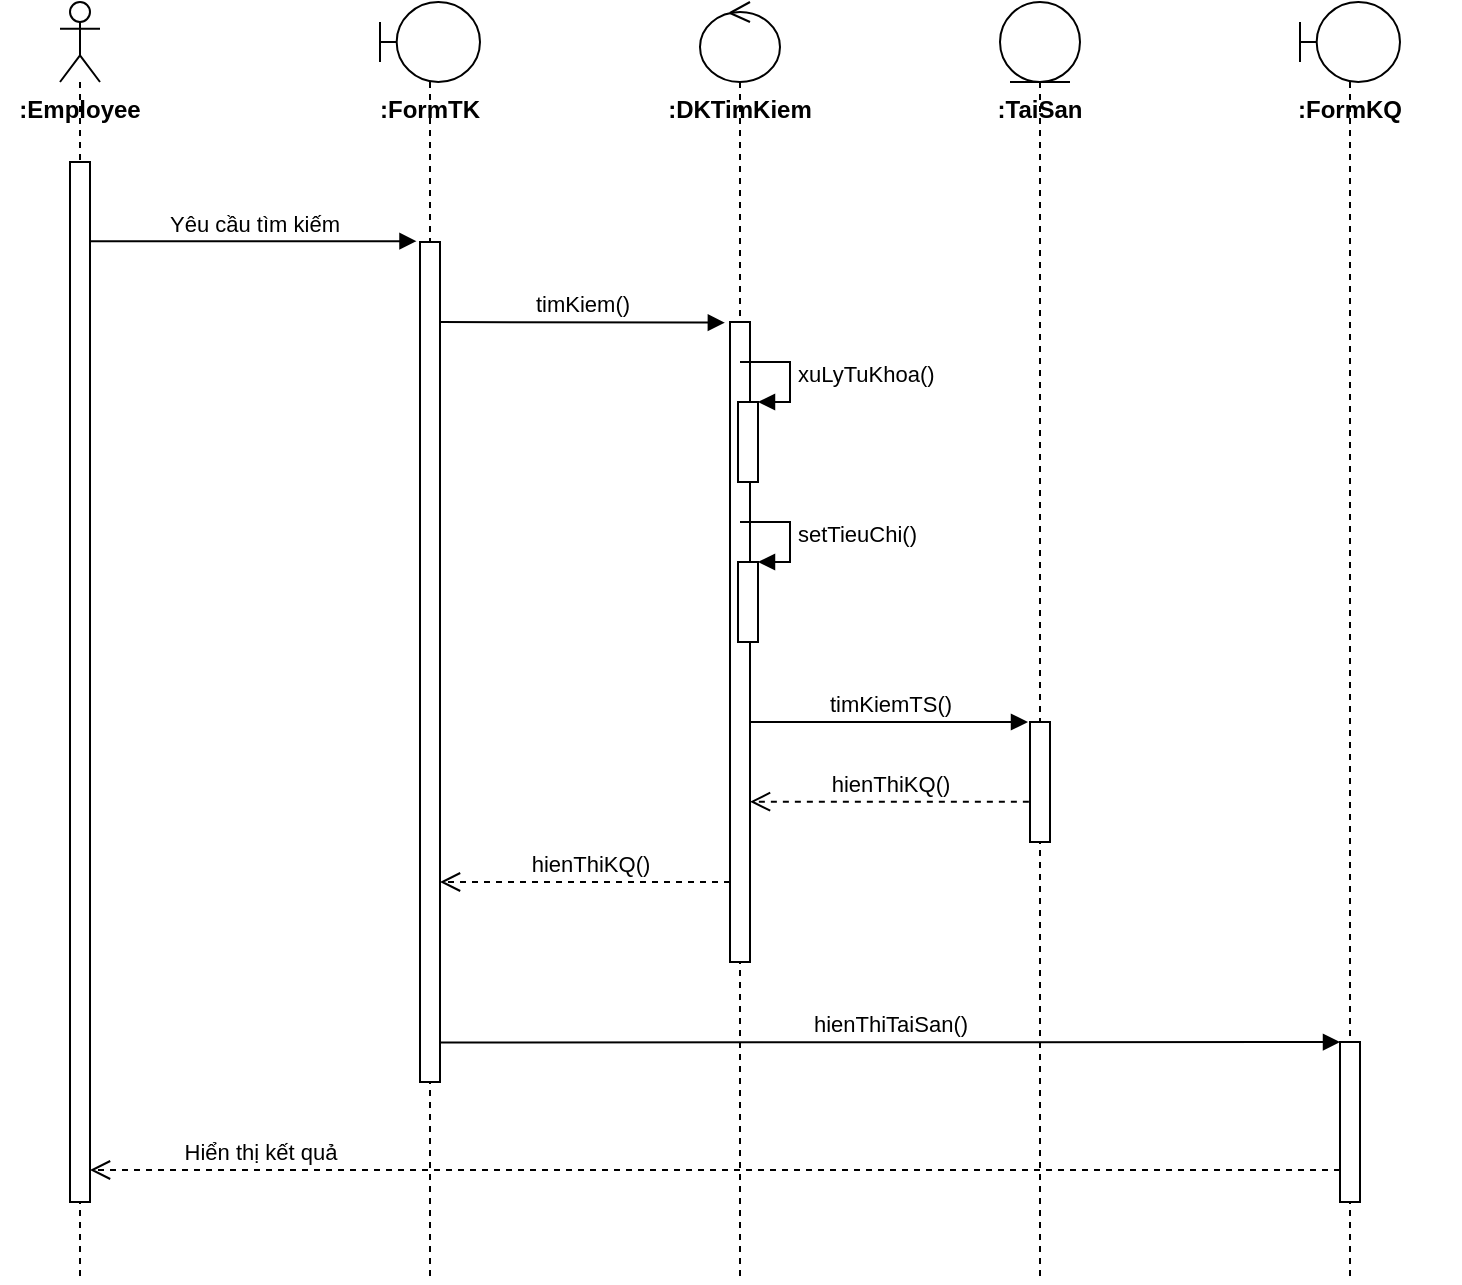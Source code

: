 <mxfile version="14.1.9" type="github" pages="4">
  <diagram id="N7QNM568emhEB9D24lQk" name="timkiem">
    <mxGraphModel dx="1185" dy="635" grid="0" gridSize="10" guides="1" tooltips="1" connect="1" arrows="1" fold="1" page="1" pageScale="1" pageWidth="827" pageHeight="1169" math="0" shadow="0">
      <root>
        <mxCell id="0" />
        <mxCell id="1" parent="0" />
        <mxCell id="STvikH6vyYPBjX1VVgPk-1" value="" style="shape=umlLifeline;participant=umlActor;perimeter=lifelinePerimeter;whiteSpace=wrap;html=1;container=1;collapsible=0;recursiveResize=0;verticalAlign=top;spacingTop=36;outlineConnect=0;" parent="1" vertex="1">
          <mxGeometry x="70" y="40" width="20" height="640" as="geometry" />
        </mxCell>
        <mxCell id="STvikH6vyYPBjX1VVgPk-11" value="" style="html=1;points=[];perimeter=orthogonalPerimeter;" parent="STvikH6vyYPBjX1VVgPk-1" vertex="1">
          <mxGeometry x="5" y="80" width="10" height="520" as="geometry" />
        </mxCell>
        <mxCell id="STvikH6vyYPBjX1VVgPk-2" value="" style="shape=umlLifeline;participant=umlBoundary;perimeter=lifelinePerimeter;whiteSpace=wrap;html=1;container=1;collapsible=0;recursiveResize=0;verticalAlign=top;spacingTop=36;outlineConnect=0;" parent="1" vertex="1">
          <mxGeometry x="230" y="40" width="50" height="640" as="geometry" />
        </mxCell>
        <mxCell id="STvikH6vyYPBjX1VVgPk-12" value="" style="html=1;points=[];perimeter=orthogonalPerimeter;" parent="STvikH6vyYPBjX1VVgPk-2" vertex="1">
          <mxGeometry x="20" y="120" width="10" height="420" as="geometry" />
        </mxCell>
        <mxCell id="STvikH6vyYPBjX1VVgPk-3" value="" style="shape=umlLifeline;participant=umlEntity;perimeter=lifelinePerimeter;whiteSpace=wrap;html=1;container=1;collapsible=0;recursiveResize=0;verticalAlign=top;spacingTop=36;outlineConnect=0;" parent="1" vertex="1">
          <mxGeometry x="540" y="40" width="40" height="640" as="geometry" />
        </mxCell>
        <mxCell id="STvikH6vyYPBjX1VVgPk-16" value="" style="html=1;points=[];perimeter=orthogonalPerimeter;" parent="STvikH6vyYPBjX1VVgPk-3" vertex="1">
          <mxGeometry x="15" y="360" width="10" height="60" as="geometry" />
        </mxCell>
        <mxCell id="STvikH6vyYPBjX1VVgPk-4" value="" style="shape=umlLifeline;participant=umlControl;perimeter=lifelinePerimeter;whiteSpace=wrap;html=1;container=1;collapsible=0;recursiveResize=0;verticalAlign=top;spacingTop=36;outlineConnect=0;" parent="1" vertex="1">
          <mxGeometry x="390" y="40" width="40" height="640" as="geometry" />
        </mxCell>
        <mxCell id="STvikH6vyYPBjX1VVgPk-15" value="" style="html=1;points=[];perimeter=orthogonalPerimeter;" parent="STvikH6vyYPBjX1VVgPk-4" vertex="1">
          <mxGeometry x="15" y="160" width="10" height="320" as="geometry" />
        </mxCell>
        <mxCell id="STvikH6vyYPBjX1VVgPk-19" value="" style="html=1;points=[];perimeter=orthogonalPerimeter;" parent="STvikH6vyYPBjX1VVgPk-4" vertex="1">
          <mxGeometry x="19" y="200" width="10" height="40" as="geometry" />
        </mxCell>
        <mxCell id="STvikH6vyYPBjX1VVgPk-20" value="xuLyTuKhoa()" style="edgeStyle=orthogonalEdgeStyle;html=1;align=left;spacingLeft=2;endArrow=block;rounded=0;entryX=1;entryY=0;" parent="STvikH6vyYPBjX1VVgPk-4" target="STvikH6vyYPBjX1VVgPk-19" edge="1">
          <mxGeometry relative="1" as="geometry">
            <mxPoint x="20" y="180" as="sourcePoint" />
            <Array as="points">
              <mxPoint x="45" y="180" />
            </Array>
          </mxGeometry>
        </mxCell>
        <mxCell id="STvikH6vyYPBjX1VVgPk-21" value="" style="html=1;points=[];perimeter=orthogonalPerimeter;" parent="STvikH6vyYPBjX1VVgPk-4" vertex="1">
          <mxGeometry x="19" y="280" width="10" height="40" as="geometry" />
        </mxCell>
        <mxCell id="STvikH6vyYPBjX1VVgPk-22" value="setTieuChi()" style="edgeStyle=orthogonalEdgeStyle;html=1;align=left;spacingLeft=2;endArrow=block;rounded=0;entryX=1;entryY=0;" parent="STvikH6vyYPBjX1VVgPk-4" target="STvikH6vyYPBjX1VVgPk-21" edge="1">
          <mxGeometry relative="1" as="geometry">
            <mxPoint x="20" y="260" as="sourcePoint" />
            <Array as="points">
              <mxPoint x="45" y="260" />
            </Array>
          </mxGeometry>
        </mxCell>
        <mxCell id="STvikH6vyYPBjX1VVgPk-5" value="" style="shape=umlLifeline;participant=umlBoundary;perimeter=lifelinePerimeter;whiteSpace=wrap;html=1;container=1;collapsible=0;recursiveResize=0;verticalAlign=top;spacingTop=36;outlineConnect=0;" parent="1" vertex="1">
          <mxGeometry x="690" y="40" width="50" height="640" as="geometry" />
        </mxCell>
        <mxCell id="STvikH6vyYPBjX1VVgPk-17" value="" style="html=1;points=[];perimeter=orthogonalPerimeter;" parent="STvikH6vyYPBjX1VVgPk-5" vertex="1">
          <mxGeometry x="20" y="520" width="10" height="80" as="geometry" />
        </mxCell>
        <mxCell id="STvikH6vyYPBjX1VVgPk-6" value=":Employee" style="text;align=center;fontStyle=1;verticalAlign=middle;spacingLeft=3;spacingRight=3;strokeColor=none;rotatable=0;points=[[0,0.5],[1,0.5]];portConstraint=eastwest;" parent="1" vertex="1">
          <mxGeometry x="40" y="80" width="80" height="26" as="geometry" />
        </mxCell>
        <mxCell id="STvikH6vyYPBjX1VVgPk-7" value=":FormTK" style="text;align=center;fontStyle=1;verticalAlign=middle;spacingLeft=3;spacingRight=3;strokeColor=none;rotatable=0;points=[[0,0.5],[1,0.5]];portConstraint=eastwest;" parent="1" vertex="1">
          <mxGeometry x="215" y="80" width="80" height="26" as="geometry" />
        </mxCell>
        <mxCell id="STvikH6vyYPBjX1VVgPk-8" value=":DKTimKiem" style="text;align=center;fontStyle=1;verticalAlign=middle;spacingLeft=3;spacingRight=3;strokeColor=none;rotatable=0;points=[[0,0.5],[1,0.5]];portConstraint=eastwest;" parent="1" vertex="1">
          <mxGeometry x="370" y="80" width="80" height="26" as="geometry" />
        </mxCell>
        <mxCell id="STvikH6vyYPBjX1VVgPk-9" value=":TaiSan" style="text;align=center;fontStyle=1;verticalAlign=middle;spacingLeft=3;spacingRight=3;strokeColor=none;rotatable=0;points=[[0,0.5],[1,0.5]];portConstraint=eastwest;" parent="1" vertex="1">
          <mxGeometry x="520" y="80" width="80" height="26" as="geometry" />
        </mxCell>
        <mxCell id="STvikH6vyYPBjX1VVgPk-10" value=":FormKQ" style="text;align=center;fontStyle=1;verticalAlign=middle;spacingLeft=3;spacingRight=3;strokeColor=none;rotatable=0;points=[[0,0.5],[1,0.5]];portConstraint=eastwest;" parent="1" vertex="1">
          <mxGeometry x="660" y="80" width="110" height="26" as="geometry" />
        </mxCell>
        <mxCell id="STvikH6vyYPBjX1VVgPk-13" value="Yêu cầu tìm kiếm" style="html=1;verticalAlign=bottom;endArrow=block;entryX=-0.176;entryY=-0.001;entryDx=0;entryDy=0;entryPerimeter=0;" parent="1" source="STvikH6vyYPBjX1VVgPk-11" edge="1" target="STvikH6vyYPBjX1VVgPk-12">
          <mxGeometry width="80" relative="1" as="geometry">
            <mxPoint x="370" y="430" as="sourcePoint" />
            <mxPoint x="240" y="160" as="targetPoint" />
          </mxGeometry>
        </mxCell>
        <mxCell id="STvikH6vyYPBjX1VVgPk-23" value="timKiemTS()" style="html=1;verticalAlign=bottom;endArrow=block;entryX=-0.1;entryY=0;entryDx=0;entryDy=0;entryPerimeter=0;" parent="1" target="STvikH6vyYPBjX1VVgPk-16" edge="1">
          <mxGeometry width="80" relative="1" as="geometry">
            <mxPoint x="415" y="400" as="sourcePoint" />
            <mxPoint x="450" y="430" as="targetPoint" />
          </mxGeometry>
        </mxCell>
        <mxCell id="STvikH6vyYPBjX1VVgPk-25" value="hienThiKQ()" style="html=1;verticalAlign=bottom;endArrow=open;dashed=1;endSize=8;exitX=-0.057;exitY=0.664;exitDx=0;exitDy=0;exitPerimeter=0;" parent="1" source="STvikH6vyYPBjX1VVgPk-16" edge="1" target="STvikH6vyYPBjX1VVgPk-15">
          <mxGeometry relative="1" as="geometry">
            <mxPoint x="530" y="460" as="sourcePoint" />
            <mxPoint x="420" y="460" as="targetPoint" />
          </mxGeometry>
        </mxCell>
        <mxCell id="STvikH6vyYPBjX1VVgPk-26" value="Hiển thị kết quả" style="html=1;verticalAlign=bottom;endArrow=open;dashed=1;endSize=8;exitX=0;exitY=0.8;exitDx=0;exitDy=0;exitPerimeter=0;" parent="1" source="STvikH6vyYPBjX1VVgPk-17" target="STvikH6vyYPBjX1VVgPk-11" edge="1">
          <mxGeometry x="0.728" relative="1" as="geometry">
            <mxPoint x="710" y="590" as="sourcePoint" />
            <mxPoint x="100" y="620" as="targetPoint" />
            <mxPoint as="offset" />
          </mxGeometry>
        </mxCell>
        <mxCell id="STvikH6vyYPBjX1VVgPk-27" value="hienThiTaiSan()" style="html=1;verticalAlign=bottom;endArrow=block;exitX=0.957;exitY=0.953;exitDx=0;exitDy=0;exitPerimeter=0;entryX=0;entryY=0;entryDx=0;entryDy=0;entryPerimeter=0;" parent="1" source="STvikH6vyYPBjX1VVgPk-12" target="STvikH6vyYPBjX1VVgPk-17" edge="1">
          <mxGeometry width="80" relative="1" as="geometry">
            <mxPoint x="370" y="430" as="sourcePoint" />
            <mxPoint x="450" y="430" as="targetPoint" />
          </mxGeometry>
        </mxCell>
        <mxCell id="STvikH6vyYPBjX1VVgPk-28" value="hienThiKQ()" style="html=1;verticalAlign=bottom;endArrow=open;dashed=1;endSize=8;exitX=0;exitY=0.875;exitDx=0;exitDy=0;exitPerimeter=0;" parent="1" target="STvikH6vyYPBjX1VVgPk-12" edge="1" source="STvikH6vyYPBjX1VVgPk-15">
          <mxGeometry x="-0.035" relative="1" as="geometry">
            <mxPoint x="400" y="500" as="sourcePoint" />
            <mxPoint x="260" y="360" as="targetPoint" />
            <mxPoint as="offset" />
          </mxGeometry>
        </mxCell>
        <mxCell id="nNME9LUKxx_dG5T4wS7c-7" value="timKiem()" style="html=1;verticalAlign=bottom;endArrow=block;entryX=-0.257;entryY=0.001;entryDx=0;entryDy=0;entryPerimeter=0;" edge="1" parent="1" target="STvikH6vyYPBjX1VVgPk-15">
          <mxGeometry width="80" relative="1" as="geometry">
            <mxPoint x="260" y="200" as="sourcePoint" />
            <mxPoint x="340" y="200" as="targetPoint" />
            <mxPoint as="offset" />
          </mxGeometry>
        </mxCell>
      </root>
    </mxGraphModel>
  </diagram>
  <diagram id="e_X-K4zty8SQ4Ms6JnG7" name="login">
    <mxGraphModel dx="1422" dy="762" grid="0" gridSize="10" guides="1" tooltips="1" connect="1" arrows="1" fold="1" page="1" pageScale="1" pageWidth="827" pageHeight="1169" math="0" shadow="0">
      <root>
        <mxCell id="JY8GguEwTx7QUMx0Gexd-0" />
        <mxCell id="JY8GguEwTx7QUMx0Gexd-1" parent="JY8GguEwTx7QUMx0Gexd-0" />
        <mxCell id="rKTTFw1DM9m1hrGTAbsE-2" value=":HomeScreen" style="shape=umlLifeline;perimeter=lifelinePerimeter;whiteSpace=wrap;html=1;container=1;collapsible=0;recursiveResize=0;outlineConnect=0;fillColor=#ffffff;" vertex="1" parent="JY8GguEwTx7QUMx0Gexd-1">
          <mxGeometry x="840" y="80" width="100" height="760" as="geometry" />
        </mxCell>
        <mxCell id="rKTTFw1DM9m1hrGTAbsE-4" value="" style="html=1;points=[];perimeter=orthogonalPerimeter;fillColor=#ffffff;" vertex="1" parent="rKTTFw1DM9m1hrGTAbsE-2">
          <mxGeometry x="45" y="640" width="10" height="90" as="geometry" />
        </mxCell>
        <mxCell id="JY8GguEwTx7QUMx0Gexd-3" value="" style="shape=umlLifeline;participant=umlActor;perimeter=lifelinePerimeter;whiteSpace=wrap;html=1;container=1;collapsible=0;recursiveResize=0;verticalAlign=top;spacingTop=36;outlineConnect=0;" parent="JY8GguEwTx7QUMx0Gexd-1" vertex="1">
          <mxGeometry x="90" y="80" width="20" height="760" as="geometry" />
        </mxCell>
        <mxCell id="JY8GguEwTx7QUMx0Gexd-13" value="" style="html=1;points=[];perimeter=orthogonalPerimeter;" parent="JY8GguEwTx7QUMx0Gexd-3" vertex="1">
          <mxGeometry x="5" y="80" width="10" height="660" as="geometry" />
        </mxCell>
        <mxCell id="JY8GguEwTx7QUMx0Gexd-4" value=":Employee" style="text;align=center;fontStyle=1;verticalAlign=middle;spacingLeft=3;spacingRight=3;strokeColor=none;rotatable=0;points=[[0,0.5],[1,0.5]];portConstraint=eastwest;" parent="JY8GguEwTx7QUMx0Gexd-1" vertex="1">
          <mxGeometry x="60" y="120" width="80" height="26" as="geometry" />
        </mxCell>
        <mxCell id="JY8GguEwTx7QUMx0Gexd-5" value="" style="shape=umlLifeline;participant=umlBoundary;perimeter=lifelinePerimeter;whiteSpace=wrap;html=1;container=1;collapsible=0;recursiveResize=0;verticalAlign=top;spacingTop=36;outlineConnect=0;" parent="JY8GguEwTx7QUMx0Gexd-1" vertex="1">
          <mxGeometry x="270" y="80" width="50" height="760" as="geometry" />
        </mxCell>
        <mxCell id="JY8GguEwTx7QUMx0Gexd-14" value="" style="html=1;points=[];perimeter=orthogonalPerimeter;" parent="JY8GguEwTx7QUMx0Gexd-5" vertex="1">
          <mxGeometry x="20" y="120" width="10" height="550" as="geometry" />
        </mxCell>
        <mxCell id="JY8GguEwTx7QUMx0Gexd-6" value=":FormDangNhap" style="text;align=center;fontStyle=1;verticalAlign=middle;spacingLeft=3;spacingRight=3;strokeColor=none;rotatable=0;points=[[0,0.5],[1,0.5]];portConstraint=eastwest;" parent="JY8GguEwTx7QUMx0Gexd-1" vertex="1">
          <mxGeometry x="260" y="120" width="80" height="26" as="geometry" />
        </mxCell>
        <mxCell id="JY8GguEwTx7QUMx0Gexd-9" value="" style="shape=umlLifeline;participant=umlControl;perimeter=lifelinePerimeter;whiteSpace=wrap;html=1;container=1;collapsible=0;recursiveResize=0;verticalAlign=top;spacingTop=36;outlineConnect=0;" parent="JY8GguEwTx7QUMx0Gexd-1" vertex="1">
          <mxGeometry x="470" y="78" width="40" height="762" as="geometry" />
        </mxCell>
        <mxCell id="JY8GguEwTx7QUMx0Gexd-17" value="" style="html=1;points=[];perimeter=orthogonalPerimeter;" parent="JY8GguEwTx7QUMx0Gexd-9" vertex="1">
          <mxGeometry x="15" y="162" width="10" height="408" as="geometry" />
        </mxCell>
        <mxCell id="JY8GguEwTx7QUMx0Gexd-10" value=":DKDangNhap" style="text;align=center;fontStyle=1;verticalAlign=middle;spacingLeft=3;spacingRight=3;strokeColor=none;rotatable=0;points=[[0,0.5],[1,0.5]];portConstraint=eastwest;" parent="JY8GguEwTx7QUMx0Gexd-1" vertex="1">
          <mxGeometry x="450" y="120" width="80" height="26" as="geometry" />
        </mxCell>
        <mxCell id="JY8GguEwTx7QUMx0Gexd-11" value="" style="shape=umlLifeline;participant=umlEntity;perimeter=lifelinePerimeter;whiteSpace=wrap;html=1;container=1;collapsible=0;recursiveResize=0;verticalAlign=top;spacingTop=36;outlineConnect=0;" parent="JY8GguEwTx7QUMx0Gexd-1" vertex="1">
          <mxGeometry x="670" y="80" width="40" height="760" as="geometry" />
        </mxCell>
        <mxCell id="JY8GguEwTx7QUMx0Gexd-20" value="" style="html=1;points=[];perimeter=orthogonalPerimeter;" parent="JY8GguEwTx7QUMx0Gexd-11" vertex="1">
          <mxGeometry x="15" y="200" width="10" height="320" as="geometry" />
        </mxCell>
        <mxCell id="rKTTFw1DM9m1hrGTAbsE-5" value="" style="html=1;points=[];perimeter=orthogonalPerimeter;fillColor=#ffffff;" vertex="1" parent="JY8GguEwTx7QUMx0Gexd-11">
          <mxGeometry x="20" y="260" width="10" height="40" as="geometry" />
        </mxCell>
        <mxCell id="rKTTFw1DM9m1hrGTAbsE-6" value="kiemTraTK&lt;br&gt;(String, String)" style="edgeStyle=orthogonalEdgeStyle;html=1;align=left;spacingLeft=2;endArrow=block;rounded=0;entryX=1;entryY=0;" edge="1" target="rKTTFw1DM9m1hrGTAbsE-5" parent="JY8GguEwTx7QUMx0Gexd-11">
          <mxGeometry relative="1" as="geometry">
            <mxPoint x="25" y="240" as="sourcePoint" />
            <Array as="points">
              <mxPoint x="50" y="240" />
            </Array>
          </mxGeometry>
        </mxCell>
        <mxCell id="JY8GguEwTx7QUMx0Gexd-12" value=":TaiKhoan" style="text;align=center;fontStyle=1;verticalAlign=middle;spacingLeft=3;spacingRight=3;strokeColor=none;rotatable=0;points=[[0,0.5],[1,0.5]];portConstraint=eastwest;" parent="JY8GguEwTx7QUMx0Gexd-1" vertex="1">
          <mxGeometry x="650" y="120" width="80" height="26" as="geometry" />
        </mxCell>
        <mxCell id="JY8GguEwTx7QUMx0Gexd-15" value="Nhập userName &amp;amp; password" style="html=1;verticalAlign=bottom;endArrow=block;entryX=0;entryY=0;" parent="JY8GguEwTx7QUMx0Gexd-1" source="JY8GguEwTx7QUMx0Gexd-13" target="JY8GguEwTx7QUMx0Gexd-14" edge="1">
          <mxGeometry relative="1" as="geometry">
            <mxPoint x="150" y="230" as="sourcePoint" />
          </mxGeometry>
        </mxCell>
        <mxCell id="JY8GguEwTx7QUMx0Gexd-19" value="return true" style="html=1;verticalAlign=bottom;endArrow=open;dashed=1;endSize=8;exitX=0;exitY=0.95;" parent="JY8GguEwTx7QUMx0Gexd-1" source="JY8GguEwTx7QUMx0Gexd-17" target="JY8GguEwTx7QUMx0Gexd-14" edge="1">
          <mxGeometry relative="1" as="geometry">
            <mxPoint x="420" y="308" as="targetPoint" />
          </mxGeometry>
        </mxCell>
        <mxCell id="JY8GguEwTx7QUMx0Gexd-18" value="dangNhap(String, String)" style="html=1;verticalAlign=bottom;endArrow=block;entryX=0;entryY=0;" parent="JY8GguEwTx7QUMx0Gexd-1" target="JY8GguEwTx7QUMx0Gexd-17" edge="1">
          <mxGeometry x="-0.05" relative="1" as="geometry">
            <mxPoint x="300" y="240" as="sourcePoint" />
            <mxPoint as="offset" />
          </mxGeometry>
        </mxCell>
        <mxCell id="JY8GguEwTx7QUMx0Gexd-21" value="kiemTraTK(String,String)" style="html=1;verticalAlign=bottom;endArrow=block;entryX=0;entryY=0;" parent="JY8GguEwTx7QUMx0Gexd-1" source="JY8GguEwTx7QUMx0Gexd-17" target="JY8GguEwTx7QUMx0Gexd-20" edge="1">
          <mxGeometry relative="1" as="geometry">
            <mxPoint x="620" y="280" as="sourcePoint" />
          </mxGeometry>
        </mxCell>
        <mxCell id="JY8GguEwTx7QUMx0Gexd-22" value="return true" style="html=1;verticalAlign=bottom;endArrow=open;dashed=1;endSize=8;exitX=0;exitY=0.95;" parent="JY8GguEwTx7QUMx0Gexd-1" source="JY8GguEwTx7QUMx0Gexd-20" target="JY8GguEwTx7QUMx0Gexd-17" edge="1">
          <mxGeometry relative="1" as="geometry">
            <mxPoint x="620" y="356" as="targetPoint" />
          </mxGeometry>
        </mxCell>
        <mxCell id="JY8GguEwTx7QUMx0Gexd-25" value="return false" style="html=1;verticalAlign=bottom;endArrow=open;dashed=1;endSize=8;exitX=-0.1;exitY=0.5;exitDx=0;exitDy=0;exitPerimeter=0;" parent="JY8GguEwTx7QUMx0Gexd-1" source="JY8GguEwTx7QUMx0Gexd-20" target="JY8GguEwTx7QUMx0Gexd-17" edge="1">
          <mxGeometry relative="1" as="geometry">
            <mxPoint x="450" y="430" as="sourcePoint" />
            <mxPoint x="500" y="440" as="targetPoint" />
          </mxGeometry>
        </mxCell>
        <mxCell id="JY8GguEwTx7QUMx0Gexd-26" value="return false" style="html=1;verticalAlign=bottom;endArrow=open;dashed=1;endSize=8;" parent="JY8GguEwTx7QUMx0Gexd-1" source="JY8GguEwTx7QUMx0Gexd-17" edge="1">
          <mxGeometry relative="1" as="geometry">
            <mxPoint x="450" y="480" as="sourcePoint" />
            <mxPoint x="300" y="480" as="targetPoint" />
          </mxGeometry>
        </mxCell>
        <mxCell id="JY8GguEwTx7QUMx0Gexd-27" value="Tài khoản hoặc mật khẩu sai" style="html=1;verticalAlign=bottom;endArrow=open;dashed=1;endSize=8;exitX=0.003;exitY=0.582;exitDx=0;exitDy=0;exitPerimeter=0;" parent="JY8GguEwTx7QUMx0Gexd-1" source="JY8GguEwTx7QUMx0Gexd-14" target="JY8GguEwTx7QUMx0Gexd-13" edge="1">
          <mxGeometry relative="1" as="geometry">
            <mxPoint x="450" y="430" as="sourcePoint" />
            <mxPoint x="370" y="430" as="targetPoint" />
          </mxGeometry>
        </mxCell>
        <mxCell id="rKTTFw1DM9m1hrGTAbsE-8" value="" style="endArrow=none;dashed=1;html=1;entryX=1.003;entryY=0.33;entryDx=0;entryDy=0;entryPerimeter=0;" edge="1" parent="JY8GguEwTx7QUMx0Gexd-1" target="rKTTFw1DM9m1hrGTAbsE-7">
          <mxGeometry width="50" height="50" relative="1" as="geometry">
            <mxPoint x="40" y="540" as="sourcePoint" />
            <mxPoint x="944" y="540" as="targetPoint" />
          </mxGeometry>
        </mxCell>
        <mxCell id="rKTTFw1DM9m1hrGTAbsE-10" value="Đăng nhập không thành công" style="text;html=1;strokeColor=none;fillColor=none;align=center;verticalAlign=middle;whiteSpace=wrap;rounded=0;" vertex="1" parent="JY8GguEwTx7QUMx0Gexd-1">
          <mxGeometry x="60" y="440" width="160" height="20" as="geometry" />
        </mxCell>
        <mxCell id="rKTTFw1DM9m1hrGTAbsE-11" value="Đăng nhập thành công" style="text;html=1;strokeColor=none;fillColor=none;align=center;verticalAlign=middle;whiteSpace=wrap;rounded=0;" vertex="1" parent="JY8GguEwTx7QUMx0Gexd-1">
          <mxGeometry x="40" y="550" width="160" height="20" as="geometry" />
        </mxCell>
        <mxCell id="rKTTFw1DM9m1hrGTAbsE-12" value="" style="html=1;points=[];perimeter=orthogonalPerimeter;fillColor=#ffffff;" vertex="1" parent="JY8GguEwTx7QUMx0Gexd-1">
          <mxGeometry x="295" y="670" width="10" height="40" as="geometry" />
        </mxCell>
        <mxCell id="rKTTFw1DM9m1hrGTAbsE-13" value="hide()" style="edgeStyle=orthogonalEdgeStyle;html=1;align=left;spacingLeft=2;endArrow=block;rounded=0;entryX=1;entryY=0;" edge="1" target="rKTTFw1DM9m1hrGTAbsE-12" parent="JY8GguEwTx7QUMx0Gexd-1" source="JY8GguEwTx7QUMx0Gexd-14">
          <mxGeometry relative="1" as="geometry">
            <mxPoint x="305" y="640" as="sourcePoint" />
            <Array as="points">
              <mxPoint x="330" y="639" />
              <mxPoint x="330" y="670" />
            </Array>
          </mxGeometry>
        </mxCell>
        <mxCell id="rKTTFw1DM9m1hrGTAbsE-14" value="return true" style="html=1;verticalAlign=bottom;endArrow=block;" edge="1" parent="JY8GguEwTx7QUMx0Gexd-1" source="JY8GguEwTx7QUMx0Gexd-14">
          <mxGeometry width="80" relative="1" as="geometry">
            <mxPoint x="490" y="550" as="sourcePoint" />
            <mxPoint x="885" y="720" as="targetPoint" />
            <Array as="points">
              <mxPoint x="840" y="720" />
            </Array>
          </mxGeometry>
        </mxCell>
        <mxCell id="rKTTFw1DM9m1hrGTAbsE-15" value="" style="html=1;points=[];perimeter=orthogonalPerimeter;fillColor=#ffffff;" vertex="1" parent="JY8GguEwTx7QUMx0Gexd-1">
          <mxGeometry x="890" y="750" width="10" height="40" as="geometry" />
        </mxCell>
        <mxCell id="rKTTFw1DM9m1hrGTAbsE-16" value="show()" style="edgeStyle=orthogonalEdgeStyle;html=1;align=left;spacingLeft=2;endArrow=block;rounded=0;entryX=1;entryY=0;" edge="1" target="rKTTFw1DM9m1hrGTAbsE-15" parent="JY8GguEwTx7QUMx0Gexd-1">
          <mxGeometry relative="1" as="geometry">
            <mxPoint x="895" y="730" as="sourcePoint" />
            <Array as="points">
              <mxPoint x="920" y="730" />
            </Array>
          </mxGeometry>
        </mxCell>
        <mxCell id="rKTTFw1DM9m1hrGTAbsE-17" value="Hiển thị trang chủ" style="html=1;verticalAlign=bottom;endArrow=open;dashed=1;endSize=8;" edge="1" parent="JY8GguEwTx7QUMx0Gexd-1" source="rKTTFw1DM9m1hrGTAbsE-4" target="JY8GguEwTx7QUMx0Gexd-13">
          <mxGeometry x="-0.135" relative="1" as="geometry">
            <mxPoint x="105" y="770" as="targetPoint" />
            <mxPoint x="885" y="770" as="sourcePoint" />
            <Array as="points">
              <mxPoint x="150" y="800" />
            </Array>
            <mxPoint as="offset" />
          </mxGeometry>
        </mxCell>
        <mxCell id="rKTTFw1DM9m1hrGTAbsE-7" value="Kiểm tra đăng nhập" style="shape=umlFrame;whiteSpace=wrap;html=1;fillColor=#ffffff;width=120;height=30;" vertex="1" parent="JY8GguEwTx7QUMx0Gexd-1">
          <mxGeometry x="40" y="405" width="920" height="425" as="geometry" />
        </mxCell>
      </root>
    </mxGraphModel>
  </diagram>
  <diagram id="V-CzMi3R4nh67P7gIgXC" name="logout">
    <mxGraphModel dx="1185" dy="635" grid="0" gridSize="10" guides="1" tooltips="1" connect="1" arrows="1" fold="1" page="1" pageScale="1" pageWidth="827" pageHeight="1169" math="0" shadow="0">
      <root>
        <mxCell id="G6FXfckEiiROQu0nSNPk-0" />
        <mxCell id="G6FXfckEiiROQu0nSNPk-1" parent="G6FXfckEiiROQu0nSNPk-0" />
        <mxCell id="pUoiE6JJREab8dVdlk_V-0" value=":HomeScreen" style="shape=umlLifeline;perimeter=lifelinePerimeter;whiteSpace=wrap;html=1;container=1;collapsible=0;recursiveResize=0;outlineConnect=0;fillColor=#ffffff;" vertex="1" parent="G6FXfckEiiROQu0nSNPk-1">
          <mxGeometry x="354.29" y="83" width="100" height="600" as="geometry" />
        </mxCell>
        <mxCell id="pUoiE6JJREab8dVdlk_V-6" value="" style="html=1;points=[];perimeter=orthogonalPerimeter;" vertex="1" parent="pUoiE6JJREab8dVdlk_V-0">
          <mxGeometry x="45" y="120" width="10" height="240" as="geometry" />
        </mxCell>
        <mxCell id="1xskJG7l2Akjuwn8yizV-5" value="" style="html=1;points=[];perimeter=orthogonalPerimeter;fillColor=#ffffff;" vertex="1" parent="pUoiE6JJREab8dVdlk_V-0">
          <mxGeometry x="50" y="280" width="10" height="40" as="geometry" />
        </mxCell>
        <mxCell id="1xskJG7l2Akjuwn8yizV-6" value="hide()" style="edgeStyle=orthogonalEdgeStyle;html=1;align=left;spacingLeft=2;endArrow=block;rounded=0;entryX=1;entryY=0;" edge="1" target="1xskJG7l2Akjuwn8yizV-5" parent="pUoiE6JJREab8dVdlk_V-0">
          <mxGeometry relative="1" as="geometry">
            <mxPoint x="55" y="260" as="sourcePoint" />
            <Array as="points">
              <mxPoint x="80" y="260" />
            </Array>
          </mxGeometry>
        </mxCell>
        <mxCell id="pUoiE6JJREab8dVdlk_V-2" value="" style="shape=umlLifeline;participant=umlActor;perimeter=lifelinePerimeter;whiteSpace=wrap;html=1;container=1;collapsible=0;recursiveResize=0;verticalAlign=top;spacingTop=36;outlineConnect=0;" vertex="1" parent="G6FXfckEiiROQu0nSNPk-1">
          <mxGeometry x="184.29" y="83" width="20" height="600" as="geometry" />
        </mxCell>
        <mxCell id="pUoiE6JJREab8dVdlk_V-3" value="" style="html=1;points=[];perimeter=orthogonalPerimeter;" vertex="1" parent="pUoiE6JJREab8dVdlk_V-2">
          <mxGeometry x="5" y="80" width="10" height="480" as="geometry" />
        </mxCell>
        <mxCell id="pUoiE6JJREab8dVdlk_V-4" value=":Employee" style="text;align=center;fontStyle=1;verticalAlign=middle;spacingLeft=3;spacingRight=3;strokeColor=none;rotatable=0;points=[[0,0.5],[1,0.5]];portConstraint=eastwest;" vertex="1" parent="G6FXfckEiiROQu0nSNPk-1">
          <mxGeometry x="154.29" y="123" width="80" height="26" as="geometry" />
        </mxCell>
        <mxCell id="pUoiE6JJREab8dVdlk_V-5" value="" style="shape=umlLifeline;participant=umlBoundary;perimeter=lifelinePerimeter;whiteSpace=wrap;html=1;container=1;collapsible=0;recursiveResize=0;verticalAlign=top;spacingTop=36;outlineConnect=0;" vertex="1" parent="G6FXfckEiiROQu0nSNPk-1">
          <mxGeometry x="609.29" y="83" width="50" height="600" as="geometry" />
        </mxCell>
        <mxCell id="jpdyj6smed_c-kM6v8is-13" value="" style="html=1;points=[];perimeter=orthogonalPerimeter;fillColor=#ffffff;" vertex="1" parent="pUoiE6JJREab8dVdlk_V-5">
          <mxGeometry x="20" y="340" width="10" height="80" as="geometry" />
        </mxCell>
        <mxCell id="jpdyj6smed_c-kM6v8is-14" value="" style="html=1;points=[];perimeter=orthogonalPerimeter;fillColor=#ffffff;" vertex="1" parent="pUoiE6JJREab8dVdlk_V-5">
          <mxGeometry x="25" y="370" width="10" height="40" as="geometry" />
        </mxCell>
        <mxCell id="jpdyj6smed_c-kM6v8is-15" value="show()" style="edgeStyle=orthogonalEdgeStyle;html=1;align=left;spacingLeft=2;endArrow=block;rounded=0;entryX=1;entryY=0;" edge="1" target="jpdyj6smed_c-kM6v8is-14" parent="pUoiE6JJREab8dVdlk_V-5">
          <mxGeometry relative="1" as="geometry">
            <mxPoint x="30" y="350" as="sourcePoint" />
            <Array as="points">
              <mxPoint x="55" y="350" />
            </Array>
          </mxGeometry>
        </mxCell>
        <mxCell id="pUoiE6JJREab8dVdlk_V-7" value=":FormDangNhap" style="text;align=center;fontStyle=1;verticalAlign=middle;spacingLeft=3;spacingRight=3;strokeColor=none;rotatable=0;points=[[0,0.5],[1,0.5]];portConstraint=eastwest;" vertex="1" parent="G6FXfckEiiROQu0nSNPk-1">
          <mxGeometry x="594.29" y="123" width="80" height="26" as="geometry" />
        </mxCell>
        <mxCell id="pUoiE6JJREab8dVdlk_V-16" value="Đăng xuất" style="html=1;verticalAlign=bottom;endArrow=block;entryX=0;entryY=0;" edge="1" parent="G6FXfckEiiROQu0nSNPk-1" source="pUoiE6JJREab8dVdlk_V-3" target="pUoiE6JJREab8dVdlk_V-6">
          <mxGeometry relative="1" as="geometry">
            <mxPoint x="244.29" y="233" as="sourcePoint" />
          </mxGeometry>
        </mxCell>
        <mxCell id="pUoiE6JJREab8dVdlk_V-23" value="Xác nhận đăng xuất" style="html=1;verticalAlign=bottom;endArrow=open;dashed=1;endSize=8;exitX=-0.01;exitY=0.335;exitDx=0;exitDy=0;exitPerimeter=0;" edge="1" parent="G6FXfckEiiROQu0nSNPk-1" source="pUoiE6JJREab8dVdlk_V-6" target="pUoiE6JJREab8dVdlk_V-3">
          <mxGeometry relative="1" as="geometry">
            <mxPoint x="544.29" y="433" as="sourcePoint" />
            <mxPoint x="204.29" y="273" as="targetPoint" />
          </mxGeometry>
        </mxCell>
        <mxCell id="1xskJG7l2Akjuwn8yizV-0" value="" style="html=1;points=[];perimeter=orthogonalPerimeter;fillColor=#ffffff;" vertex="1" parent="G6FXfckEiiROQu0nSNPk-1">
          <mxGeometry x="404.29" y="243" width="10" height="40" as="geometry" />
        </mxCell>
        <mxCell id="1xskJG7l2Akjuwn8yizV-1" value="Xác nhận đăng xuất" style="edgeStyle=orthogonalEdgeStyle;html=1;align=left;spacingLeft=2;endArrow=block;rounded=0;entryX=1;entryY=0;" edge="1" target="1xskJG7l2Akjuwn8yizV-0" parent="G6FXfckEiiROQu0nSNPk-1">
          <mxGeometry relative="1" as="geometry">
            <mxPoint x="409.29" y="223" as="sourcePoint" />
            <Array as="points">
              <mxPoint x="434.29" y="223" />
            </Array>
          </mxGeometry>
        </mxCell>
        <mxCell id="1xskJG7l2Akjuwn8yizV-4" value="Xác nhận" style="html=1;verticalAlign=bottom;endArrow=block;exitX=0.96;exitY=0.333;exitDx=0;exitDy=0;exitPerimeter=0;" edge="1" parent="G6FXfckEiiROQu0nSNPk-1" source="pUoiE6JJREab8dVdlk_V-3" target="pUoiE6JJREab8dVdlk_V-6">
          <mxGeometry width="80" relative="1" as="geometry">
            <mxPoint x="204.29" y="323" as="sourcePoint" />
            <mxPoint x="474.29" y="303" as="targetPoint" />
          </mxGeometry>
        </mxCell>
        <mxCell id="jpdyj6smed_c-kM6v8is-2" value="Hiện màn hình đăng nhập" style="html=1;verticalAlign=bottom;endArrow=open;dashed=1;endSize=8;exitX=-0.105;exitY=0.869;exitDx=0;exitDy=0;exitPerimeter=0;" edge="1" parent="G6FXfckEiiROQu0nSNPk-1" target="pUoiE6JJREab8dVdlk_V-3">
          <mxGeometry x="0.51" relative="1" as="geometry">
            <mxPoint x="628.24" y="483.83" as="sourcePoint" />
            <mxPoint x="384.29" y="513" as="targetPoint" />
            <mxPoint as="offset" />
          </mxGeometry>
        </mxCell>
        <mxCell id="jpdyj6smed_c-kM6v8is-3" value="Hủy" style="html=1;verticalAlign=bottom;endArrow=block;exitX=1.333;exitY=0.833;exitDx=0;exitDy=0;exitPerimeter=0;" edge="1" parent="G6FXfckEiiROQu0nSNPk-1" source="pUoiE6JJREab8dVdlk_V-3" target="jpdyj6smed_c-kM6v8is-4">
          <mxGeometry width="80" relative="1" as="geometry">
            <mxPoint x="209.67" y="333.16" as="sourcePoint" />
            <mxPoint x="344.29" y="563" as="targetPoint" />
          </mxGeometry>
        </mxCell>
        <mxCell id="jpdyj6smed_c-kM6v8is-4" value="" style="html=1;points=[];perimeter=orthogonalPerimeter;" vertex="1" parent="G6FXfckEiiROQu0nSNPk-1">
          <mxGeometry x="399.29" y="563" width="10" height="80" as="geometry" />
        </mxCell>
        <mxCell id="jpdyj6smed_c-kM6v8is-5" value="" style="html=1;points=[];perimeter=orthogonalPerimeter;fillColor=#ffffff;" vertex="1" parent="G6FXfckEiiROQu0nSNPk-1">
          <mxGeometry x="404.29" y="593" width="10" height="40" as="geometry" />
        </mxCell>
        <mxCell id="jpdyj6smed_c-kM6v8is-6" value="show()" style="edgeStyle=orthogonalEdgeStyle;html=1;align=left;spacingLeft=2;endArrow=block;rounded=0;entryX=1;entryY=0;" edge="1" target="jpdyj6smed_c-kM6v8is-5" parent="G6FXfckEiiROQu0nSNPk-1">
          <mxGeometry relative="1" as="geometry">
            <mxPoint x="409.29" y="573" as="sourcePoint" />
            <Array as="points">
              <mxPoint x="434.29" y="573" />
            </Array>
          </mxGeometry>
        </mxCell>
        <mxCell id="jpdyj6smed_c-kM6v8is-7" value="Quay trở lại màn hình chính" style="html=1;verticalAlign=bottom;endArrow=open;dashed=1;endSize=8;exitX=-0.057;exitY=0.826;exitDx=0;exitDy=0;exitPerimeter=0;" edge="1" parent="G6FXfckEiiROQu0nSNPk-1" source="jpdyj6smed_c-kM6v8is-4" target="pUoiE6JJREab8dVdlk_V-3">
          <mxGeometry relative="1" as="geometry">
            <mxPoint x="474.29" y="523" as="sourcePoint" />
            <mxPoint x="394.29" y="523" as="targetPoint" />
          </mxGeometry>
        </mxCell>
        <mxCell id="1xskJG7l2Akjuwn8yizV-2" value="Kiểm tra đăng xuất" style="shape=umlFrame;whiteSpace=wrap;html=1;fillColor=#ffffff;width=158;height=25;" vertex="1" parent="G6FXfckEiiROQu0nSNPk-1">
          <mxGeometry x="12" y="303" width="694.79" height="360" as="geometry" />
        </mxCell>
        <mxCell id="jpdyj6smed_c-kM6v8is-8" value="show()" style="html=1;verticalAlign=bottom;endArrow=block;" edge="1" parent="G6FXfckEiiROQu0nSNPk-1" source="pUoiE6JJREab8dVdlk_V-6">
          <mxGeometry width="80" relative="1" as="geometry">
            <mxPoint x="409.29" y="423" as="sourcePoint" />
            <mxPoint x="629.29" y="423" as="targetPoint" />
          </mxGeometry>
        </mxCell>
        <mxCell id="jpdyj6smed_c-kM6v8is-16" value="" style="endArrow=none;dashed=1;html=1;entryX=1;entryY=0.611;entryDx=0;entryDy=0;entryPerimeter=0;exitX=-0.003;exitY=0.611;exitDx=0;exitDy=0;exitPerimeter=0;" edge="1" parent="G6FXfckEiiROQu0nSNPk-1" source="1xskJG7l2Akjuwn8yizV-2" target="1xskJG7l2Akjuwn8yizV-2">
          <mxGeometry width="50" height="50" relative="1" as="geometry">
            <mxPoint x="144.29" y="523" as="sourcePoint" />
            <mxPoint x="524.29" y="373" as="targetPoint" />
          </mxGeometry>
        </mxCell>
        <mxCell id="jpdyj6smed_c-kM6v8is-17" value="Đăng xuất thành công" style="text;html=1;strokeColor=none;fillColor=#FFFFFF;align=center;verticalAlign=middle;whiteSpace=wrap;rounded=0;" vertex="1" parent="G6FXfckEiiROQu0nSNPk-1">
          <mxGeometry x="24.29" y="340" width="120" height="20" as="geometry" />
        </mxCell>
        <mxCell id="jpdyj6smed_c-kM6v8is-20" value="Đăng xuất không thành công" style="text;html=1;strokeColor=none;fillColor=#FFFFFF;align=center;verticalAlign=middle;whiteSpace=wrap;rounded=0;" vertex="1" parent="G6FXfckEiiROQu0nSNPk-1">
          <mxGeometry x="24.29" y="530" width="160" height="20" as="geometry" />
        </mxCell>
      </root>
    </mxGraphModel>
  </diagram>
  <diagram id="hGDS6qJZw0evHWdOU5S4" name="Page-4">
    <mxGraphModel dx="1422" dy="762" grid="1" gridSize="10" guides="1" tooltips="1" connect="1" arrows="1" fold="1" page="1" pageScale="1" pageWidth="827" pageHeight="1169" math="0" shadow="0">
      <root>
        <mxCell id="U75A3TvGswS8O_-kUi_L-0" />
        <mxCell id="U75A3TvGswS8O_-kUi_L-1" parent="U75A3TvGswS8O_-kUi_L-0" />
      </root>
    </mxGraphModel>
  </diagram>
</mxfile>
